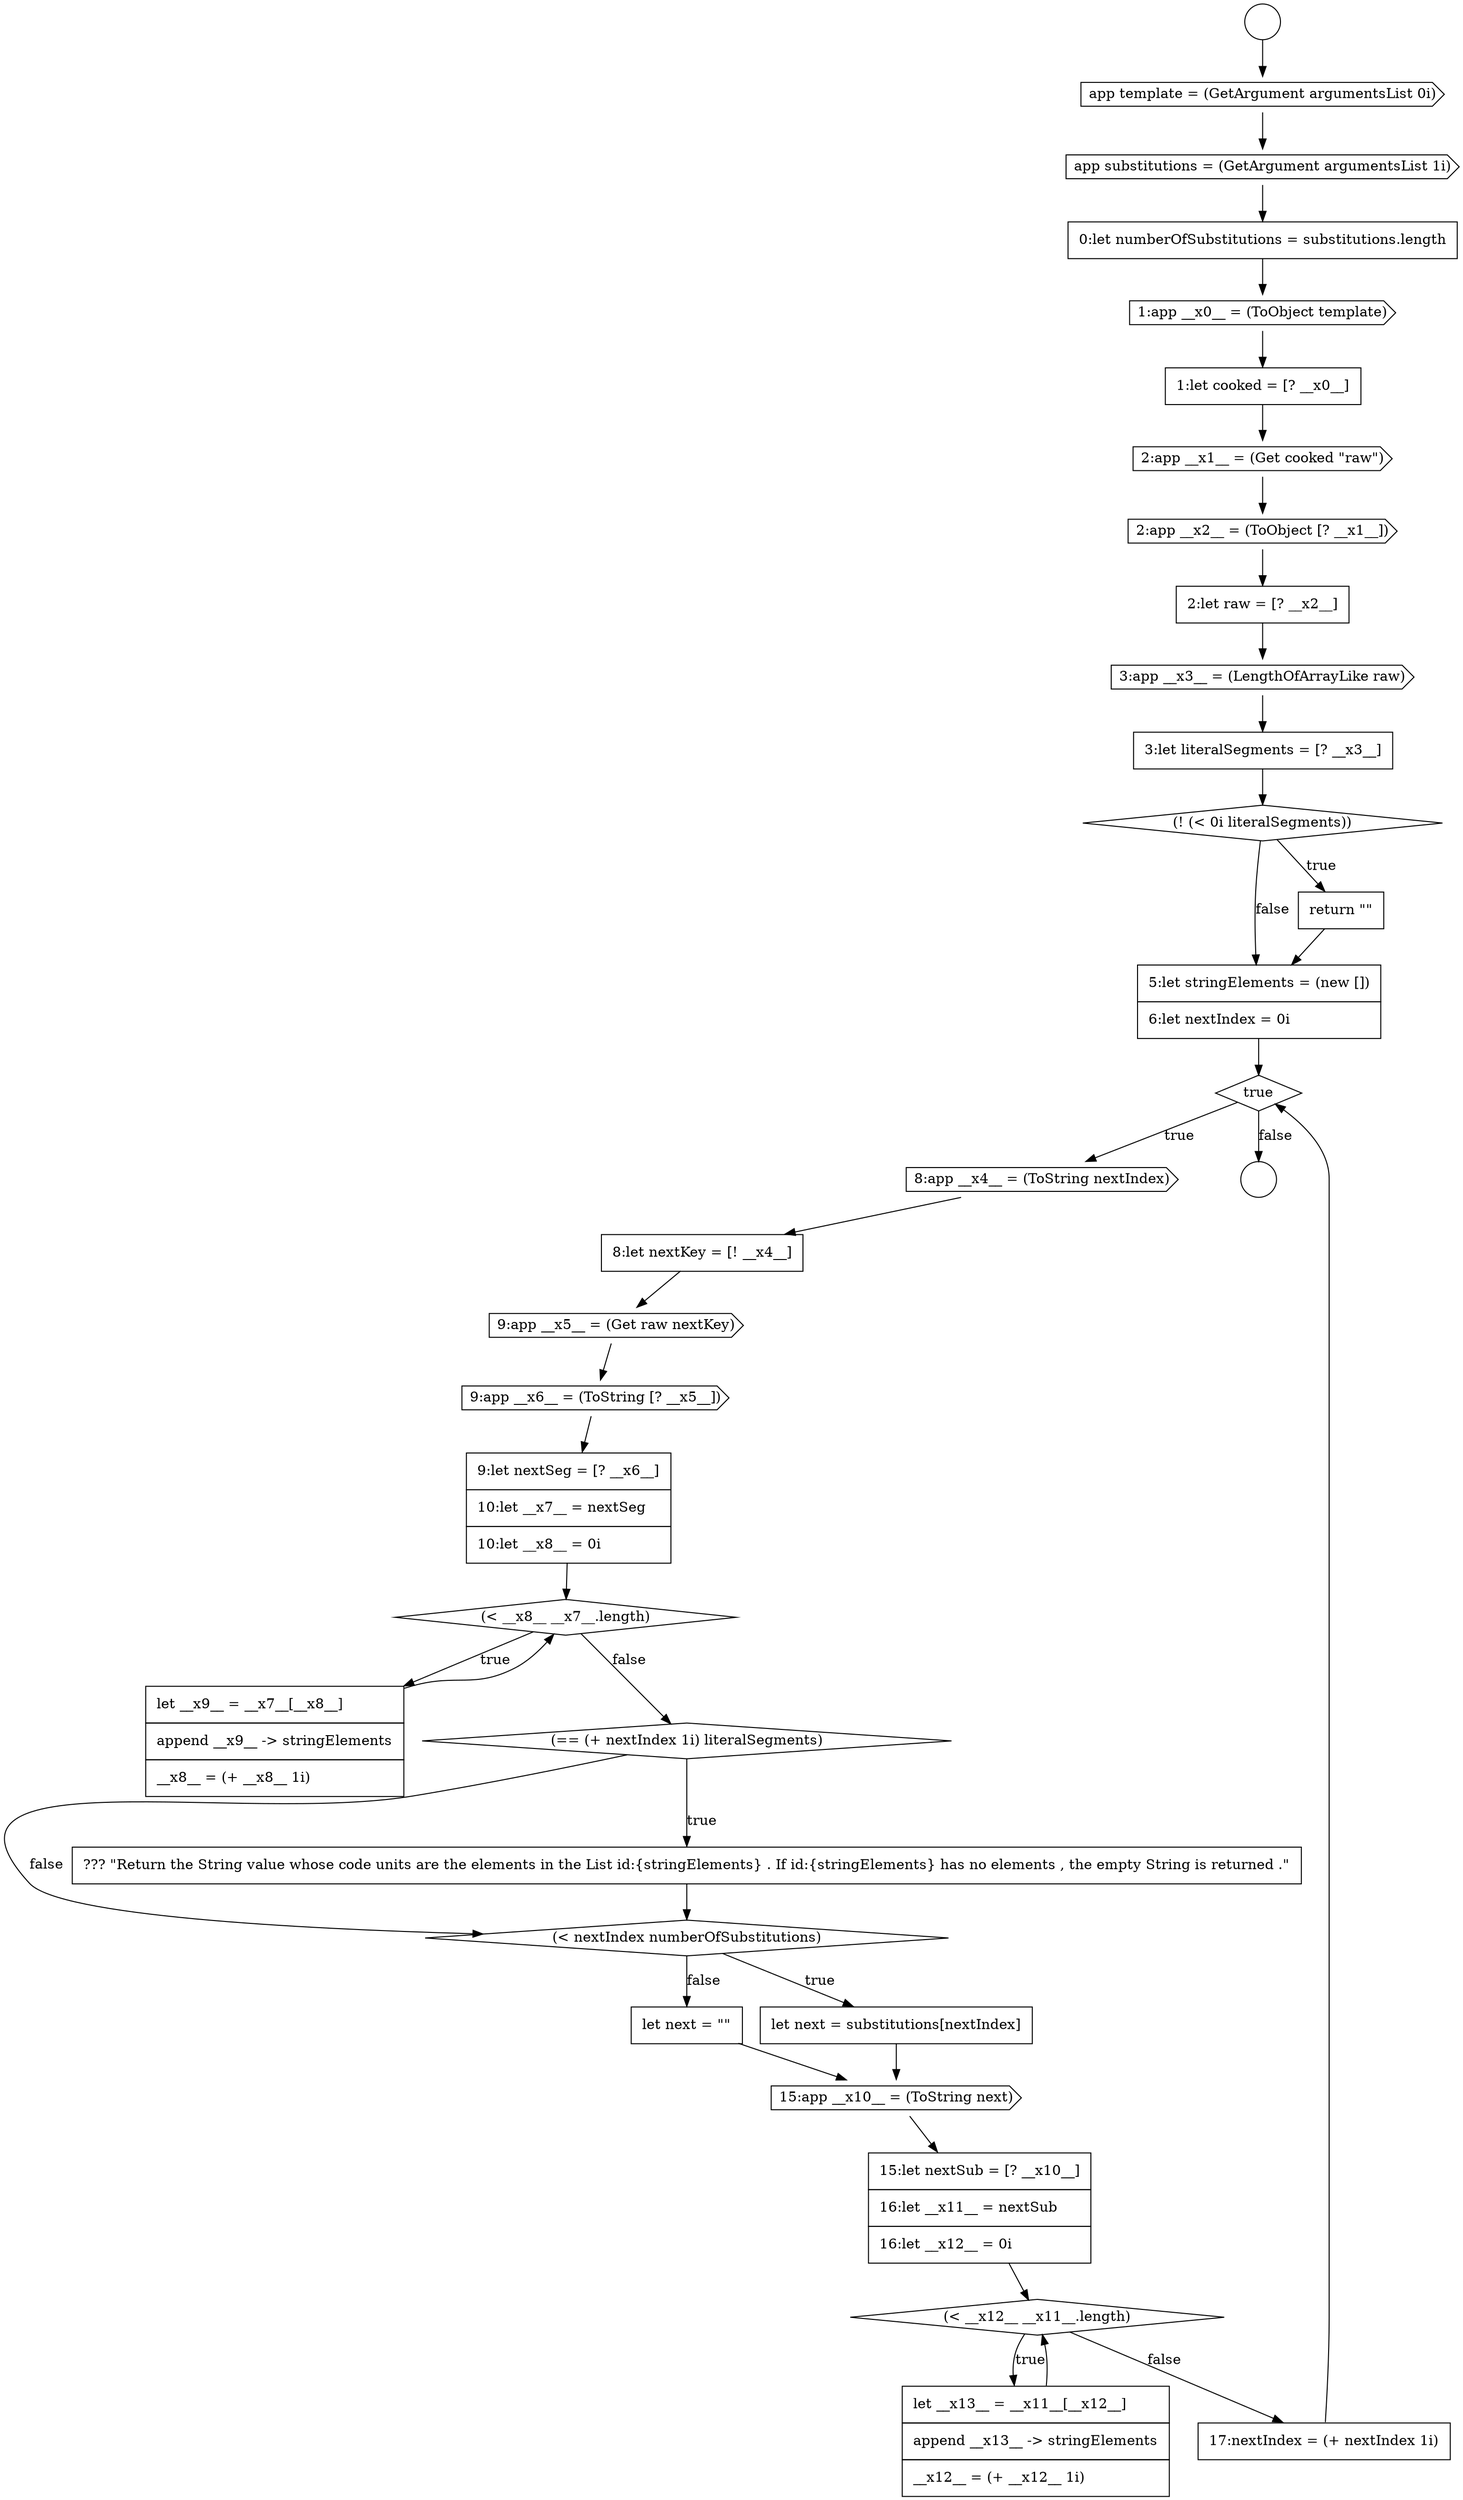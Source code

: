 digraph {
  node14200 [shape=cds, label=<<font color="black">3:app __x3__ = (LengthOfArrayLike raw)</font>> color="black" fillcolor="white" style=filled]
  node14192 [shape=cds, label=<<font color="black">app template = (GetArgument argumentsList 0i)</font>> color="black" fillcolor="white" style=filled]
  node14205 [shape=diamond, label=<<font color="black">true</font>> color="black" fillcolor="white" style=filled]
  node14209 [shape=cds, label=<<font color="black">9:app __x6__ = (ToString [? __x5__])</font>> color="black" fillcolor="white" style=filled]
  node14196 [shape=none, margin=0, label=<<font color="black">
    <table border="0" cellborder="1" cellspacing="0" cellpadding="10">
      <tr><td align="left">1:let cooked = [? __x0__]</td></tr>
    </table>
  </font>> color="black" fillcolor="white" style=filled]
  node14217 [shape=none, margin=0, label=<<font color="black">
    <table border="0" cellborder="1" cellspacing="0" cellpadding="10">
      <tr><td align="left">let next = &quot;&quot;</td></tr>
    </table>
  </font>> color="black" fillcolor="white" style=filled]
  node14212 [shape=none, margin=0, label=<<font color="black">
    <table border="0" cellborder="1" cellspacing="0" cellpadding="10">
      <tr><td align="left">let __x9__ = __x7__[__x8__]</td></tr>
      <tr><td align="left">append __x9__ -&gt; stringElements</td></tr>
      <tr><td align="left">__x8__ = (+ __x8__ 1i)</td></tr>
    </table>
  </font>> color="black" fillcolor="white" style=filled]
  node14216 [shape=none, margin=0, label=<<font color="black">
    <table border="0" cellborder="1" cellspacing="0" cellpadding="10">
      <tr><td align="left">let next = substitutions[nextIndex]</td></tr>
    </table>
  </font>> color="black" fillcolor="white" style=filled]
  node14218 [shape=cds, label=<<font color="black">15:app __x10__ = (ToString next)</font>> color="black" fillcolor="white" style=filled]
  node14219 [shape=none, margin=0, label=<<font color="black">
    <table border="0" cellborder="1" cellspacing="0" cellpadding="10">
      <tr><td align="left">15:let nextSub = [? __x10__]</td></tr>
      <tr><td align="left">16:let __x11__ = nextSub</td></tr>
      <tr><td align="left">16:let __x12__ = 0i</td></tr>
    </table>
  </font>> color="black" fillcolor="white" style=filled]
  node14204 [shape=none, margin=0, label=<<font color="black">
    <table border="0" cellborder="1" cellspacing="0" cellpadding="10">
      <tr><td align="left">5:let stringElements = (new [])</td></tr>
      <tr><td align="left">6:let nextIndex = 0i</td></tr>
    </table>
  </font>> color="black" fillcolor="white" style=filled]
  node14208 [shape=cds, label=<<font color="black">9:app __x5__ = (Get raw nextKey)</font>> color="black" fillcolor="white" style=filled]
  node14210 [shape=none, margin=0, label=<<font color="black">
    <table border="0" cellborder="1" cellspacing="0" cellpadding="10">
      <tr><td align="left">9:let nextSeg = [? __x6__]</td></tr>
      <tr><td align="left">10:let __x7__ = nextSeg</td></tr>
      <tr><td align="left">10:let __x8__ = 0i</td></tr>
    </table>
  </font>> color="black" fillcolor="white" style=filled]
  node14221 [shape=none, margin=0, label=<<font color="black">
    <table border="0" cellborder="1" cellspacing="0" cellpadding="10">
      <tr><td align="left">let __x13__ = __x11__[__x12__]</td></tr>
      <tr><td align="left">append __x13__ -&gt; stringElements</td></tr>
      <tr><td align="left">__x12__ = (+ __x12__ 1i)</td></tr>
    </table>
  </font>> color="black" fillcolor="white" style=filled]
  node14220 [shape=diamond, label=<<font color="black">(&lt; __x12__ __x11__.length)</font>> color="black" fillcolor="white" style=filled]
  node14203 [shape=none, margin=0, label=<<font color="black">
    <table border="0" cellborder="1" cellspacing="0" cellpadding="10">
      <tr><td align="left">return &quot;&quot;</td></tr>
    </table>
  </font>> color="black" fillcolor="white" style=filled]
  node14213 [shape=diamond, label=<<font color="black">(== (+ nextIndex 1i) literalSegments)</font>> color="black" fillcolor="white" style=filled]
  node14199 [shape=none, margin=0, label=<<font color="black">
    <table border="0" cellborder="1" cellspacing="0" cellpadding="10">
      <tr><td align="left">2:let raw = [? __x2__]</td></tr>
    </table>
  </font>> color="black" fillcolor="white" style=filled]
  node14222 [shape=none, margin=0, label=<<font color="black">
    <table border="0" cellborder="1" cellspacing="0" cellpadding="10">
      <tr><td align="left">17:nextIndex = (+ nextIndex 1i)</td></tr>
    </table>
  </font>> color="black" fillcolor="white" style=filled]
  node14195 [shape=cds, label=<<font color="black">1:app __x0__ = (ToObject template)</font>> color="black" fillcolor="white" style=filled]
  node14206 [shape=cds, label=<<font color="black">8:app __x4__ = (ToString nextIndex)</font>> color="black" fillcolor="white" style=filled]
  node14193 [shape=cds, label=<<font color="black">app substitutions = (GetArgument argumentsList 1i)</font>> color="black" fillcolor="white" style=filled]
  node14198 [shape=cds, label=<<font color="black">2:app __x2__ = (ToObject [? __x1__])</font>> color="black" fillcolor="white" style=filled]
  node14207 [shape=none, margin=0, label=<<font color="black">
    <table border="0" cellborder="1" cellspacing="0" cellpadding="10">
      <tr><td align="left">8:let nextKey = [! __x4__]</td></tr>
    </table>
  </font>> color="black" fillcolor="white" style=filled]
  node14194 [shape=none, margin=0, label=<<font color="black">
    <table border="0" cellborder="1" cellspacing="0" cellpadding="10">
      <tr><td align="left">0:let numberOfSubstitutions = substitutions.length</td></tr>
    </table>
  </font>> color="black" fillcolor="white" style=filled]
  node14190 [shape=circle label=" " color="black" fillcolor="white" style=filled]
  node14211 [shape=diamond, label=<<font color="black">(&lt; __x8__ __x7__.length)</font>> color="black" fillcolor="white" style=filled]
  node14201 [shape=none, margin=0, label=<<font color="black">
    <table border="0" cellborder="1" cellspacing="0" cellpadding="10">
      <tr><td align="left">3:let literalSegments = [? __x3__]</td></tr>
    </table>
  </font>> color="black" fillcolor="white" style=filled]
  node14215 [shape=diamond, label=<<font color="black">(&lt; nextIndex numberOfSubstitutions)</font>> color="black" fillcolor="white" style=filled]
  node14197 [shape=cds, label=<<font color="black">2:app __x1__ = (Get cooked &quot;raw&quot;)</font>> color="black" fillcolor="white" style=filled]
  node14202 [shape=diamond, label=<<font color="black">(! (&lt; 0i literalSegments))</font>> color="black" fillcolor="white" style=filled]
  node14214 [shape=none, margin=0, label=<<font color="black">
    <table border="0" cellborder="1" cellspacing="0" cellpadding="10">
      <tr><td align="left">??? &quot;Return the String value whose code units are the elements in the List id:{stringElements} . If id:{stringElements} has no elements , the empty String is returned .&quot;</td></tr>
    </table>
  </font>> color="black" fillcolor="white" style=filled]
  node14191 [shape=circle label=" " color="black" fillcolor="white" style=filled]
  node14208 -> node14209 [ color="black"]
  node14220 -> node14221 [label=<<font color="black">true</font>> color="black"]
  node14220 -> node14222 [label=<<font color="black">false</font>> color="black"]
  node14204 -> node14205 [ color="black"]
  node14200 -> node14201 [ color="black"]
  node14217 -> node14218 [ color="black"]
  node14211 -> node14212 [label=<<font color="black">true</font>> color="black"]
  node14211 -> node14213 [label=<<font color="black">false</font>> color="black"]
  node14219 -> node14220 [ color="black"]
  node14194 -> node14195 [ color="black"]
  node14218 -> node14219 [ color="black"]
  node14196 -> node14197 [ color="black"]
  node14215 -> node14216 [label=<<font color="black">true</font>> color="black"]
  node14215 -> node14217 [label=<<font color="black">false</font>> color="black"]
  node14212 -> node14211 [ color="black"]
  node14199 -> node14200 [ color="black"]
  node14195 -> node14196 [ color="black"]
  node14216 -> node14218 [ color="black"]
  node14198 -> node14199 [ color="black"]
  node14213 -> node14214 [label=<<font color="black">true</font>> color="black"]
  node14213 -> node14215 [label=<<font color="black">false</font>> color="black"]
  node14222 -> node14205 [ color="black"]
  node14209 -> node14210 [ color="black"]
  node14207 -> node14208 [ color="black"]
  node14205 -> node14206 [label=<<font color="black">true</font>> color="black"]
  node14205 -> node14191 [label=<<font color="black">false</font>> color="black"]
  node14202 -> node14203 [label=<<font color="black">true</font>> color="black"]
  node14202 -> node14204 [label=<<font color="black">false</font>> color="black"]
  node14221 -> node14220 [ color="black"]
  node14192 -> node14193 [ color="black"]
  node14210 -> node14211 [ color="black"]
  node14193 -> node14194 [ color="black"]
  node14190 -> node14192 [ color="black"]
  node14214 -> node14215 [ color="black"]
  node14197 -> node14198 [ color="black"]
  node14201 -> node14202 [ color="black"]
  node14203 -> node14204 [ color="black"]
  node14206 -> node14207 [ color="black"]
}
